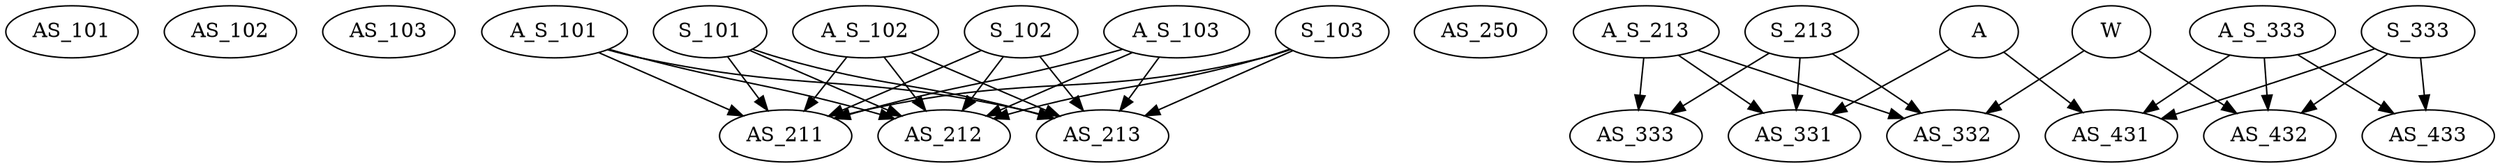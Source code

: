 digraph G {
    AS_101;
    AS_102;
    AS_103;
    edge [color=black];
    A_S_101 -> AS_211;
    S_101 -> AS_211;
    A_S_102 -> AS_211;
    S_102 -> AS_211;
    A_S_103 -> AS_211;
    S_103 -> AS_211;
    edge [color=black];
    A_S_101 -> AS_212;
    S_101 -> AS_212;
    A_S_102 -> AS_212;
    S_102 -> AS_212;
    A_S_103 -> AS_212;
    S_103 -> AS_212;
    edge [color=black];
    A_S_101 -> AS_213;
    S_101 -> AS_213;
    A_S_102 -> AS_213;
    S_102 -> AS_213;
    A_S_103 -> AS_213;
    S_103 -> AS_213;
    AS_250;
    edge [color=black];
    A_S_213 -> AS_331;
    S_213 -> AS_331;
    A -> AS_331;
    edge [color=black];
    A_S_213 -> AS_332;
    S_213 -> AS_332;
    W -> AS_332;
    edge [color=black];
    A_S_213 -> AS_333;
    S_213 -> AS_333;
    edge [color=black];
    A_S_333 -> AS_431;
    S_333 -> AS_431;
    A -> AS_431;
    edge [color=black];
    A_S_333 -> AS_432;
    S_333 -> AS_432;
    W -> AS_432;
    edge [color=black];
    A_S_333 -> AS_433;
    S_333 -> AS_433;
}
